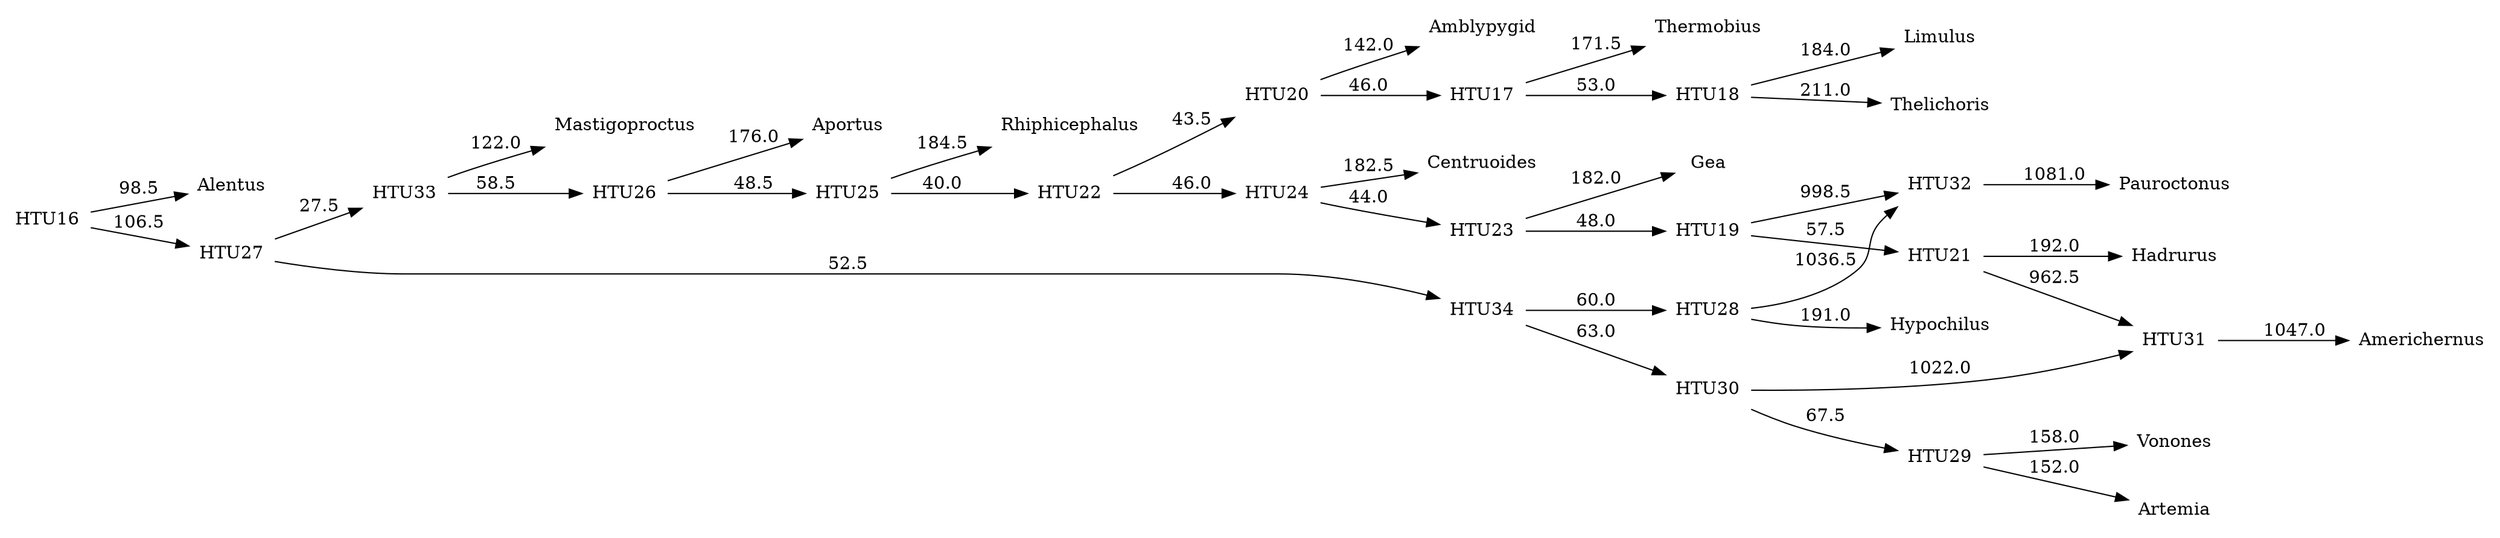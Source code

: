 digraph G {
	rankdir = LR;	node [ shape = none];

    0 [label=Alentus];
    1 [label=Amblypygid];
    2 [label=Americhernus];
    3 [label=Aportus];
    4 [label=Artemia];
    5 [label=Centruoides];
    6 [label=Gea];
    7 [label=Hadrurus];
    8 [label=Hypochilus];
    9 [label=Limulus];
    10 [label=Mastigoproctus];
    11 [label=Pauroctonus];
    12 [label=Rhiphicephalus];
    13 [label=Thelichoris];
    14 [label=Thermobius];
    15 [label=Vonones];
    16 [label=HTU16];
    17 [label=HTU17];
    18 [label=HTU18];
    19 [label=HTU19];
    20 [label=HTU20];
    21 [label=HTU21];
    22 [label=HTU22];
    23 [label=HTU23];
    24 [label=HTU24];
    25 [label=HTU25];
    26 [label=HTU26];
    27 [label=HTU27];
    28 [label=HTU28];
    29 [label=HTU29];
    30 [label=HTU30];
    31 [label=HTU31];
    32 [label=HTU32];
    33 [label=HTU33];
    34 [label=HTU34];
    16 -> 0 [label=98.5];
    16 -> 27 [label=106.5];
    17 -> 14 [label=171.5];
    17 -> 18 [label=53.0];
    18 -> 9 [label=184.0];
    18 -> 13 [label=211.0];
    19 -> 21 [label=57.5];
    19 -> 32 [label=998.5];
    20 -> 1 [label=142.0];
    20 -> 17 [label=46.0];
    21 -> 7 [label=192.0];
    21 -> 31 [label=962.5];
    22 -> 20 [label=43.5];
    22 -> 24 [label=46.0];
    23 -> 6 [label=182.0];
    23 -> 19 [label=48.0];
    24 -> 5 [label=182.5];
    24 -> 23 [label=44.0];
    25 -> 12 [label=184.5];
    25 -> 22 [label=40.0];
    26 -> 3 [label=176.0];
    26 -> 25 [label=48.5];
    27 -> 33 [label=27.5];
    27 -> 34 [label=52.5];
    28 -> 8 [label=191.0];
    28 -> 32 [label=1036.5];
    29 -> 4 [label=152.0];
    29 -> 15 [label=158.0];
    30 -> 29 [label=67.5];
    30 -> 31 [label=1022.0];
    31 -> 2 [label=1047.0];
    32 -> 11 [label=1081.0];
    33 -> 10 [label=122.0];
    33 -> 26 [label=58.5];
    34 -> 28 [label=60.0];
    34 -> 30 [label=63.0];
}
//3373.0
digraph G {
	rankdir = LR;	node [ shape = none];

    0 [label=Alentus];
    1 [label=Amblypygid];
    2 [label=Americhernus];
    3 [label=Aportus];
    4 [label=Artemia];
    5 [label=Centruoides];
    6 [label=Gea];
    7 [label=Hadrurus];
    8 [label=Hypochilus];
    9 [label=Limulus];
    10 [label=Mastigoproctus];
    11 [label=Pauroctonus];
    12 [label=Rhiphicephalus];
    13 [label=Thelichoris];
    14 [label=Thermobius];
    15 [label=Vonones];
    16 [label=HTU16];
    17 [label=HTU17];
    18 [label=HTU18];
    19 [label=HTU19];
    20 [label=HTU20];
    21 [label=HTU21];
    22 [label=HTU22];
    23 [label=HTU23];
    24 [label=HTU24];
    25 [label=HTU25];
    26 [label=HTU26];
    27 [label=HTU27];
    28 [label=HTU28];
    29 [label=HTU29];
    30 [label=HTU30];
    16 -> 0 [label=101.0];
    16 -> 26 [label=108.0];
    17 -> 14 [label=160.5];
    17 -> 18 [label=62.0];
    18 -> 9 [label=182.5];
    18 -> 13 [label=205.5];
    19 -> 7 [label=181.5];
    19 -> 11 [label=178.5];
    20 -> 1 [label=134.5];
    20 -> 17 [label=45.0];
    21 -> 20 [label=44.5];
    21 -> 23 [label=56.0];
    22 -> 6 [label=177.0];
    22 -> 19 [label=48.5];
    23 -> 5 [label=180.0];
    23 -> 22 [label=53.0];
    24 -> 12 [label=181.0];
    24 -> 21 [label=45.0];
    25 -> 3 [label=181.5];
    25 -> 24 [label=44.5];
    26 -> 29 [label=36.5];
    26 -> 30 [label=65.0];
    27 -> 4 [label=151.5];
    27 -> 15 [label=159.5];
    28 -> 2 [label=149.5];
    28 -> 27 [label=72.0];
    29 -> 10 [label=114.5];
    29 -> 25 [label=58.0];
    30 -> 8 [label=170.5];
    30 -> 28 [label=63.0];
}
//2992.0
digraph G {
	rankdir = LR;	node [ shape = none];

    0 [label=Alentus];
    1 [label=Amblypygid];
    2 [label=Americhernus];
    3 [label=Aportus];
    4 [label=Artemia];
    5 [label=Centruoides];
    6 [label=Gea];
    7 [label=Hadrurus];
    8 [label=Hypochilus];
    9 [label=Limulus];
    10 [label=Mastigoproctus];
    11 [label=Pauroctonus];
    12 [label=Rhiphicephalus];
    13 [label=Thelichoris];
    14 [label=Thermobius];
    15 [label=Vonones];
    16 [label=HTU16];
    17 [label=HTU17];
    18 [label=HTU18];
    19 [label=HTU19];
    20 [label=HTU20];
    21 [label=HTU21];
    22 [label=HTU22];
    23 [label=HTU23];
    24 [label=HTU24];
    25 [label=HTU25];
    26 [label=HTU26];
    27 [label=HTU27];
    28 [label=HTU28];
    29 [label=HTU29];
    30 [label=HTU30];
    16 -> 0 [label=101.0];
    16 -> 26 [label=108.0];
    17 -> 14 [label=160.5];
    17 -> 18 [label=62.0];
    18 -> 9 [label=182.5];
    18 -> 13 [label=205.5];
    19 -> 7 [label=181.5];
    19 -> 11 [label=178.5];
    20 -> 1 [label=134.5];
    20 -> 17 [label=45.0];
    21 -> 20 [label=44.5];
    21 -> 23 [label=56.0];
    22 -> 6 [label=177.0];
    22 -> 19 [label=48.5];
    23 -> 5 [label=180.0];
    23 -> 22 [label=53.0];
    24 -> 12 [label=181.0];
    24 -> 21 [label=45.0];
    25 -> 3 [label=181.5];
    25 -> 24 [label=44.5];
    26 -> 29 [label=36.5];
    26 -> 30 [label=65.0];
    27 -> 4 [label=151.5];
    27 -> 15 [label=159.5];
    28 -> 2 [label=149.5];
    28 -> 27 [label=72.0];
    29 -> 10 [label=114.5];
    29 -> 25 [label=58.0];
    30 -> 8 [label=170.5];
    30 -> 28 [label=63.0];
}
//2992.0
digraph G {
	rankdir = LR;	node [ shape = none];

    0 [label=Alentus];
    1 [label=Amblypygid];
    2 [label=Americhernus];
    3 [label=Aportus];
    4 [label=Artemia];
    5 [label=Centruoides];
    6 [label=Gea];
    7 [label=Hadrurus];
    8 [label=Hypochilus];
    9 [label=Limulus];
    10 [label=Mastigoproctus];
    11 [label=Pauroctonus];
    12 [label=Rhiphicephalus];
    13 [label=Thelichoris];
    14 [label=Thermobius];
    15 [label=Vonones];
    16 [label=HTU16];
    17 [label=HTU17];
    18 [label=HTU18];
    19 [label=HTU19];
    20 [label=HTU20];
    21 [label=HTU21];
    22 [label=HTU22];
    23 [label=HTU23];
    24 [label=HTU24];
    25 [label=HTU25];
    26 [label=HTU26];
    27 [label=HTU27];
    28 [label=HTU28];
    29 [label=HTU29];
    30 [label=HTU30];
    16 -> 0 [label=101.5];
    16 -> 26 [label=103.5];
    17 -> 14 [label=167.0];
    17 -> 18 [label=59.5];
    18 -> 9 [label=180.0];
    18 -> 13 [label=207.0];
    19 -> 1 [label=140.5];
    19 -> 17 [label=42.0];
    20 -> 2 [label=189.0];
    20 -> 7 [label=192.0];
    21 -> 19 [label=41.0];
    21 -> 23 [label=62.0];
    22 -> 6 [label=169.5];
    22 -> 20 [label=57.0];
    23 -> 5 [label=181.5];
    23 -> 22 [label=56.5];
    24 -> 12 [label=184.0];
    24 -> 21 [label=42.5];
    25 -> 3 [label=178.5];
    25 -> 24 [label=41.5];
    26 -> 29 [label=35.0];
    26 -> 30 [label=56.0];
    27 -> 8 [label=179.0];
    27 -> 11 [label=157.0];
    28 -> 4 [label=143.5];
    28 -> 15 [label=138.5];
    29 -> 10 [label=105.0];
    29 -> 25 [label=59.0];
    30 -> 27 [label=74.0];
    30 -> 28 [label=67.0];
}
//2991.0
digraph G {
	rankdir = LR;	node [ shape = none];

    0 [label=Alentus];
    1 [label=Amblypygid];
    2 [label=Americhernus];
    3 [label=Aportus];
    4 [label=Artemia];
    5 [label=Centruoides];
    6 [label=Gea];
    7 [label=Hadrurus];
    8 [label=Hypochilus];
    9 [label=Limulus];
    10 [label=Mastigoproctus];
    11 [label=Pauroctonus];
    12 [label=Rhiphicephalus];
    13 [label=Thelichoris];
    14 [label=Thermobius];
    15 [label=Vonones];
    16 [label=HTU16];
    17 [label=HTU17];
    18 [label=HTU18];
    19 [label=HTU19];
    20 [label=HTU20];
    21 [label=HTU21];
    22 [label=HTU22];
    23 [label=HTU23];
    24 [label=HTU24];
    25 [label=HTU25];
    26 [label=HTU26];
    27 [label=HTU27];
    28 [label=HTU28];
    29 [label=HTU29];
    30 [label=HTU30];
    16 -> 0 [label=101.5];
    16 -> 26 [label=103.5];
    17 -> 14 [label=167.0];
    17 -> 18 [label=59.5];
    18 -> 9 [label=180.0];
    18 -> 13 [label=207.0];
    19 -> 1 [label=140.5];
    19 -> 17 [label=42.0];
    20 -> 2 [label=189.0];
    20 -> 7 [label=192.0];
    21 -> 19 [label=41.0];
    21 -> 23 [label=62.0];
    22 -> 6 [label=169.5];
    22 -> 20 [label=57.0];
    23 -> 5 [label=181.5];
    23 -> 22 [label=56.5];
    24 -> 12 [label=184.0];
    24 -> 21 [label=42.5];
    25 -> 3 [label=178.5];
    25 -> 24 [label=41.5];
    26 -> 29 [label=35.0];
    26 -> 30 [label=56.0];
    27 -> 8 [label=179.0];
    27 -> 11 [label=157.0];
    28 -> 4 [label=143.5];
    28 -> 15 [label=138.5];
    29 -> 10 [label=105.0];
    29 -> 25 [label=59.0];
    30 -> 27 [label=74.0];
    30 -> 28 [label=67.0];
}
//2991.0
digraph G {
	rankdir = LR;	node [ shape = none];

    0 [label=Alentus];
    1 [label=Amblypygid];
    2 [label=Americhernus];
    3 [label=Aportus];
    4 [label=Artemia];
    5 [label=Centruoides];
    6 [label=Gea];
    7 [label=Hadrurus];
    8 [label=Hypochilus];
    9 [label=Limulus];
    10 [label=Mastigoproctus];
    11 [label=Pauroctonus];
    12 [label=Rhiphicephalus];
    13 [label=Thelichoris];
    14 [label=Thermobius];
    15 [label=Vonones];
    16 [label=HTU16];
    17 [label=HTU17];
    18 [label=HTU18];
    19 [label=HTU19];
    20 [label=HTU20];
    21 [label=HTU21];
    22 [label=HTU22];
    23 [label=HTU23];
    24 [label=HTU24];
    25 [label=HTU25];
    26 [label=HTU26];
    27 [label=HTU27];
    28 [label=HTU28];
    29 [label=HTU29];
    30 [label=HTU30];
    16 -> 0 [label=101.5];
    16 -> 26 [label=103.5];
    17 -> 14 [label=167.0];
    17 -> 18 [label=59.5];
    18 -> 9 [label=180.0];
    18 -> 13 [label=207.0];
    19 -> 1 [label=140.5];
    19 -> 17 [label=42.0];
    20 -> 2 [label=189.0];
    20 -> 7 [label=192.0];
    21 -> 19 [label=41.0];
    21 -> 23 [label=62.0];
    22 -> 6 [label=169.5];
    22 -> 20 [label=57.0];
    23 -> 5 [label=181.5];
    23 -> 22 [label=56.5];
    24 -> 12 [label=184.0];
    24 -> 21 [label=42.5];
    25 -> 3 [label=178.5];
    25 -> 24 [label=41.5];
    26 -> 29 [label=35.0];
    26 -> 30 [label=56.0];
    27 -> 8 [label=179.0];
    27 -> 11 [label=157.0];
    28 -> 4 [label=143.5];
    28 -> 15 [label=138.5];
    29 -> 10 [label=105.0];
    29 -> 25 [label=59.0];
    30 -> 27 [label=74.0];
    30 -> 28 [label=67.0];
}
//2991.0
digraph G {
	rankdir = LR;	node [ shape = none];

    0 [label=Alentus];
    1 [label=Amblypygid];
    2 [label=Americhernus];
    3 [label=Aportus];
    4 [label=Artemia];
    5 [label=Centruoides];
    6 [label=Gea];
    7 [label=Hadrurus];
    8 [label=Hypochilus];
    9 [label=Limulus];
    10 [label=Mastigoproctus];
    11 [label=Pauroctonus];
    12 [label=Rhiphicephalus];
    13 [label=Thelichoris];
    14 [label=Thermobius];
    15 [label=Vonones];
    16 [label=HTU16];
    17 [label=HTU17];
    18 [label=HTU18];
    19 [label=HTU19];
    20 [label=HTU20];
    21 [label=HTU21];
    22 [label=HTU22];
    23 [label=HTU23];
    24 [label=HTU24];
    25 [label=HTU25];
    26 [label=HTU26];
    27 [label=HTU27];
    28 [label=HTU28];
    29 [label=HTU29];
    30 [label=HTU30];
    16 -> 0 [label=100.5];
    16 -> 25 [label=111.5];
    17 -> 14 [label=167.0];
    17 -> 18 [label=60.5];
    18 -> 9 [label=184.0];
    18 -> 13 [label=203.0];
    19 -> 1 [label=134.0];
    19 -> 17 [label=45.0];
    20 -> 19 [label=38.5];
    20 -> 22 [label=61.0];
    21 -> 6 [label=204.0];
    21 -> 7 [label=165.0];
    22 -> 5 [label=172.0];
    22 -> 21 [label=56.0];
    23 -> 12 [label=179.5];
    23 -> 20 [label=42.5];
    24 -> 3 [label=179.0];
    24 -> 23 [label=43.0];
    25 -> 29 [label=32.5];
    25 -> 30 [label=49.5];
    26 -> 8 [label=189.5];
    26 -> 11 [label=150.5];
    27 -> 4 [label=153.0];
    27 -> 15 [label=157.0];
    28 -> 2 [label=156.0];
    28 -> 27 [label=63.0];
    29 -> 10 [label=119.5];
    29 -> 24 [label=56.0];
    30 -> 26 [label=57.5];
    30 -> 28 [label=62.5];
}
//2989.0
digraph G {
	rankdir = LR;	node [ shape = none];

    0 [label=Alentus];
    1 [label=Amblypygid];
    2 [label=Americhernus];
    3 [label=Aportus];
    4 [label=Artemia];
    5 [label=Centruoides];
    6 [label=Gea];
    7 [label=Hadrurus];
    8 [label=Hypochilus];
    9 [label=Limulus];
    10 [label=Mastigoproctus];
    11 [label=Pauroctonus];
    12 [label=Rhiphicephalus];
    13 [label=Thelichoris];
    14 [label=Thermobius];
    15 [label=Vonones];
    16 [label=HTU16];
    17 [label=HTU17];
    18 [label=HTU18];
    19 [label=HTU19];
    20 [label=HTU20];
    21 [label=HTU21];
    22 [label=HTU22];
    23 [label=HTU23];
    24 [label=HTU24];
    25 [label=HTU25];
    26 [label=HTU26];
    27 [label=HTU27];
    28 [label=HTU28];
    29 [label=HTU29];
    30 [label=HTU30];
    16 -> 0 [label=100.5];
    16 -> 25 [label=111.5];
    17 -> 14 [label=167.0];
    17 -> 18 [label=60.5];
    18 -> 9 [label=184.0];
    18 -> 13 [label=203.0];
    19 -> 1 [label=134.0];
    19 -> 17 [label=45.0];
    20 -> 19 [label=38.5];
    20 -> 22 [label=61.0];
    21 -> 6 [label=204.0];
    21 -> 7 [label=165.0];
    22 -> 5 [label=172.0];
    22 -> 21 [label=56.0];
    23 -> 12 [label=179.5];
    23 -> 20 [label=42.5];
    24 -> 3 [label=179.0];
    24 -> 23 [label=43.0];
    25 -> 29 [label=32.5];
    25 -> 30 [label=49.5];
    26 -> 8 [label=189.5];
    26 -> 11 [label=150.5];
    27 -> 4 [label=153.0];
    27 -> 15 [label=157.0];
    28 -> 2 [label=156.0];
    28 -> 27 [label=63.0];
    29 -> 10 [label=119.5];
    29 -> 24 [label=56.0];
    30 -> 26 [label=57.5];
    30 -> 28 [label=62.5];
}
//2989.0
digraph G {
	rankdir = LR;	node [ shape = none];

    0 [label=Alentus];
    1 [label=Amblypygid];
    2 [label=Americhernus];
    3 [label=Aportus];
    4 [label=Artemia];
    5 [label=Centruoides];
    6 [label=Gea];
    7 [label=Hadrurus];
    8 [label=Hypochilus];
    9 [label=Limulus];
    10 [label=Mastigoproctus];
    11 [label=Pauroctonus];
    12 [label=Rhiphicephalus];
    13 [label=Thelichoris];
    14 [label=Thermobius];
    15 [label=Vonones];
    16 [label=HTU16];
    17 [label=HTU17];
    18 [label=HTU18];
    19 [label=HTU19];
    20 [label=HTU20];
    21 [label=HTU21];
    22 [label=HTU22];
    23 [label=HTU23];
    24 [label=HTU24];
    25 [label=HTU25];
    26 [label=HTU26];
    27 [label=HTU27];
    28 [label=HTU28];
    29 [label=HTU29];
    30 [label=HTU30];
    16 -> 0 [label=100.5];
    16 -> 25 [label=111.5];
    17 -> 14 [label=167.0];
    17 -> 18 [label=60.5];
    18 -> 9 [label=184.0];
    18 -> 13 [label=203.0];
    19 -> 1 [label=134.0];
    19 -> 17 [label=45.0];
    20 -> 19 [label=38.5];
    20 -> 22 [label=61.0];
    21 -> 6 [label=204.0];
    21 -> 7 [label=165.0];
    22 -> 5 [label=172.0];
    22 -> 21 [label=56.0];
    23 -> 12 [label=179.5];
    23 -> 20 [label=42.5];
    24 -> 3 [label=179.0];
    24 -> 23 [label=43.0];
    25 -> 29 [label=32.5];
    25 -> 30 [label=49.5];
    26 -> 8 [label=189.5];
    26 -> 11 [label=150.5];
    27 -> 4 [label=153.0];
    27 -> 15 [label=157.0];
    28 -> 2 [label=156.0];
    28 -> 27 [label=63.0];
    29 -> 10 [label=119.5];
    29 -> 24 [label=56.0];
    30 -> 26 [label=57.5];
    30 -> 28 [label=62.5];
}
//2989.0
digraph G {
	rankdir = LR;	node [ shape = none];

    0 [label=Alentus];
    1 [label=Amblypygid];
    2 [label=Americhernus];
    3 [label=Aportus];
    4 [label=Artemia];
    5 [label=Centruoides];
    6 [label=Gea];
    7 [label=Hadrurus];
    8 [label=Hypochilus];
    9 [label=Limulus];
    10 [label=Mastigoproctus];
    11 [label=Pauroctonus];
    12 [label=Rhiphicephalus];
    13 [label=Thelichoris];
    14 [label=Thermobius];
    15 [label=Vonones];
    16 [label=HTU16];
    17 [label=HTU17];
    18 [label=HTU18];
    19 [label=HTU19];
    20 [label=HTU20];
    21 [label=HTU21];
    22 [label=HTU22];
    23 [label=HTU23];
    24 [label=HTU24];
    25 [label=HTU25];
    26 [label=HTU26];
    27 [label=HTU27];
    28 [label=HTU28];
    29 [label=HTU29];
    30 [label=HTU30];
    16 -> 0 [label=101.0];
    16 -> 27 [label=105.0];
    17 -> 14 [label=170.0];
    17 -> 18 [label=53.5];
    18 -> 9 [label=185.5];
    18 -> 13 [label=208.5];
    19 -> 11 [label=162.5];
    19 -> 21 [label=56.0];
    20 -> 1 [label=144.5];
    20 -> 17 [label=44.5];
    21 -> 2 [label=196.0];
    21 -> 7 [label=191.0];
    22 -> 20 [label=48.0];
    22 -> 24 [label=47.0];
    23 -> 6 [label=180.5];
    23 -> 19 [label=49.5];
    24 -> 5 [label=178.5];
    24 -> 23 [label=47.5];
    25 -> 12 [label=181.5];
    25 -> 22 [label=43.5];
    26 -> 3 [label=179.5];
    26 -> 25 [label=42.0];
    27 -> 29 [label=26.5];
    27 -> 30 [label=59.5];
    28 -> 4 [label=152.0];
    28 -> 15 [label=142.0];
    29 -> 10 [label=111.0];
    29 -> 26 [label=56.0];
    30 -> 8 [label=182.5];
    30 -> 28 [label=59.5];
}
//2983.0
digraph G {
	rankdir = LR;	node [ shape = none];

    0 [label=Alentus];
    1 [label=Amblypygid];
    2 [label=Americhernus];
    3 [label=Aportus];
    4 [label=Artemia];
    5 [label=Centruoides];
    6 [label=Gea];
    7 [label=Hadrurus];
    8 [label=Hypochilus];
    9 [label=Limulus];
    10 [label=Mastigoproctus];
    11 [label=Pauroctonus];
    12 [label=Rhiphicephalus];
    13 [label=Thelichoris];
    14 [label=Thermobius];
    15 [label=Vonones];
    16 [label=HTU16];
    17 [label=HTU17];
    18 [label=HTU18];
    19 [label=HTU19];
    20 [label=HTU20];
    21 [label=HTU21];
    22 [label=HTU22];
    23 [label=HTU23];
    24 [label=HTU24];
    25 [label=HTU25];
    26 [label=HTU26];
    27 [label=HTU27];
    28 [label=HTU28];
    29 [label=HTU29];
    30 [label=HTU30];
    16 -> 0 [label=101.0];
    16 -> 27 [label=105.0];
    17 -> 14 [label=170.0];
    17 -> 18 [label=53.5];
    18 -> 9 [label=185.5];
    18 -> 13 [label=208.5];
    19 -> 11 [label=162.5];
    19 -> 21 [label=56.0];
    20 -> 1 [label=144.5];
    20 -> 17 [label=44.5];
    21 -> 2 [label=196.0];
    21 -> 7 [label=191.0];
    22 -> 20 [label=48.0];
    22 -> 24 [label=47.0];
    23 -> 6 [label=180.5];
    23 -> 19 [label=49.5];
    24 -> 5 [label=178.5];
    24 -> 23 [label=47.5];
    25 -> 12 [label=181.5];
    25 -> 22 [label=43.5];
    26 -> 3 [label=179.5];
    26 -> 25 [label=42.0];
    27 -> 29 [label=26.5];
    27 -> 30 [label=59.5];
    28 -> 4 [label=152.0];
    28 -> 15 [label=142.0];
    29 -> 10 [label=111.0];
    29 -> 26 [label=56.0];
    30 -> 8 [label=182.5];
    30 -> 28 [label=59.5];
}
//2983.0
